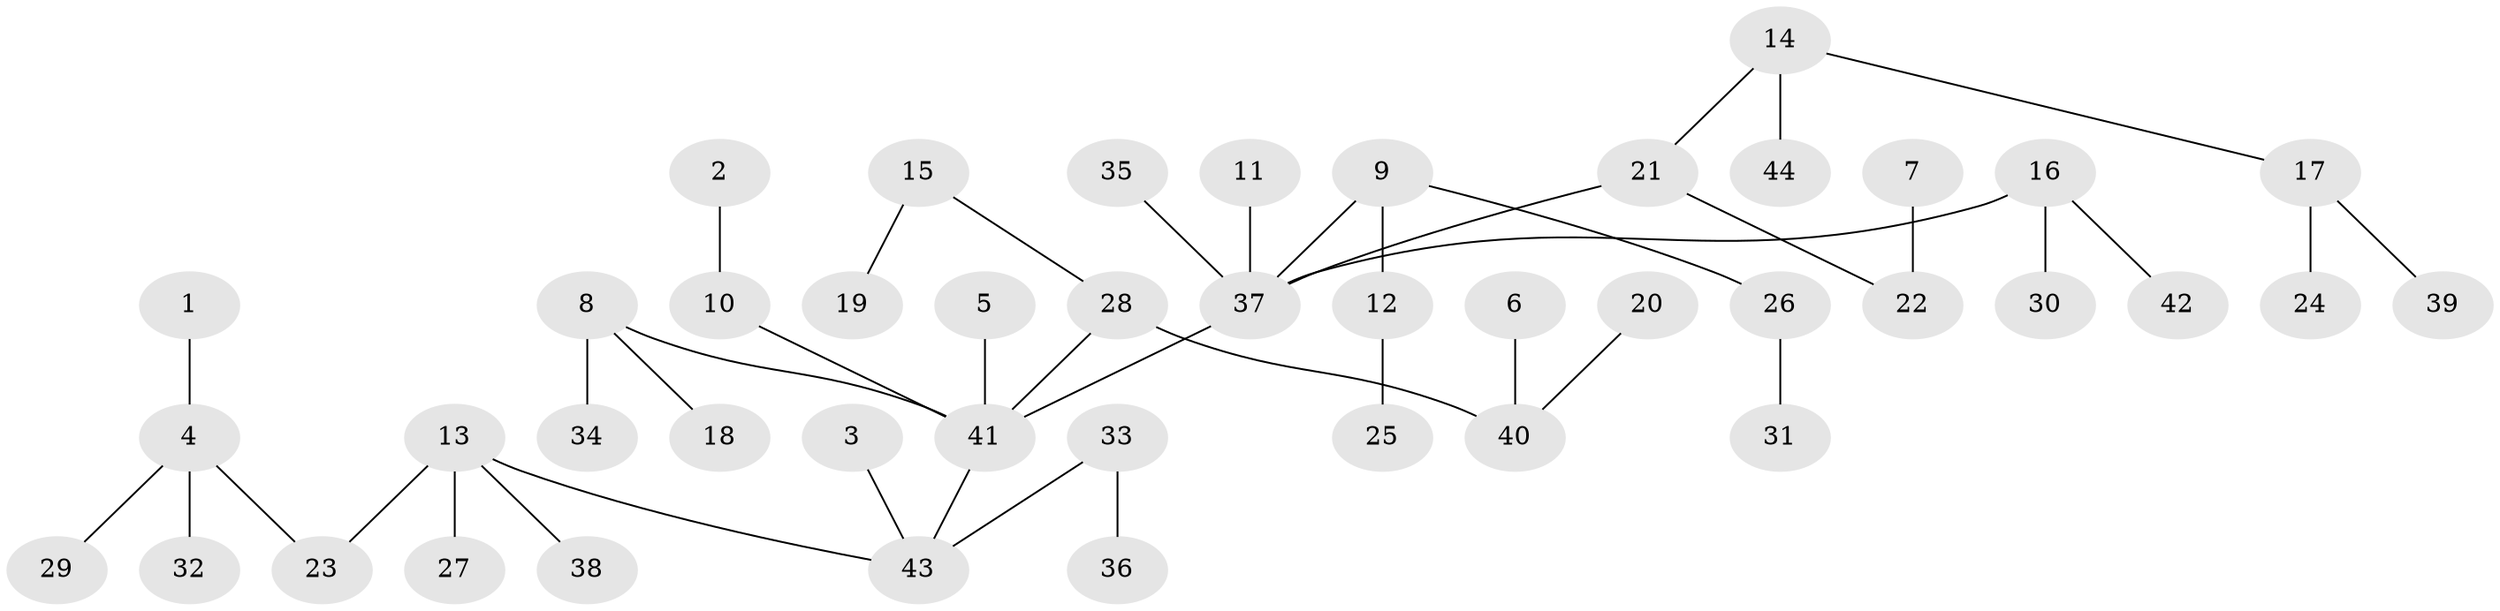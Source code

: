 // original degree distribution, {3: 0.11805555555555555, 7: 0.006944444444444444, 8: 0.006944444444444444, 6: 0.020833333333333332, 4: 0.06944444444444445, 2: 0.2916666666666667, 5: 0.013888888888888888, 1: 0.4722222222222222}
// Generated by graph-tools (version 1.1) at 2025/37/03/04/25 23:37:28]
// undirected, 44 vertices, 43 edges
graph export_dot {
  node [color=gray90,style=filled];
  1;
  2;
  3;
  4;
  5;
  6;
  7;
  8;
  9;
  10;
  11;
  12;
  13;
  14;
  15;
  16;
  17;
  18;
  19;
  20;
  21;
  22;
  23;
  24;
  25;
  26;
  27;
  28;
  29;
  30;
  31;
  32;
  33;
  34;
  35;
  36;
  37;
  38;
  39;
  40;
  41;
  42;
  43;
  44;
  1 -- 4 [weight=1.0];
  2 -- 10 [weight=1.0];
  3 -- 43 [weight=1.0];
  4 -- 23 [weight=1.0];
  4 -- 29 [weight=1.0];
  4 -- 32 [weight=1.0];
  5 -- 41 [weight=1.0];
  6 -- 40 [weight=1.0];
  7 -- 22 [weight=1.0];
  8 -- 18 [weight=1.0];
  8 -- 34 [weight=1.0];
  8 -- 41 [weight=1.0];
  9 -- 12 [weight=1.0];
  9 -- 26 [weight=1.0];
  9 -- 37 [weight=1.0];
  10 -- 41 [weight=1.0];
  11 -- 37 [weight=1.0];
  12 -- 25 [weight=1.0];
  13 -- 23 [weight=1.0];
  13 -- 27 [weight=1.0];
  13 -- 38 [weight=1.0];
  13 -- 43 [weight=1.0];
  14 -- 17 [weight=1.0];
  14 -- 21 [weight=1.0];
  14 -- 44 [weight=1.0];
  15 -- 19 [weight=1.0];
  15 -- 28 [weight=1.0];
  16 -- 30 [weight=1.0];
  16 -- 37 [weight=1.0];
  16 -- 42 [weight=1.0];
  17 -- 24 [weight=1.0];
  17 -- 39 [weight=1.0];
  20 -- 40 [weight=1.0];
  21 -- 22 [weight=1.0];
  21 -- 37 [weight=1.0];
  26 -- 31 [weight=1.0];
  28 -- 40 [weight=1.0];
  28 -- 41 [weight=1.0];
  33 -- 36 [weight=1.0];
  33 -- 43 [weight=1.0];
  35 -- 37 [weight=1.0];
  37 -- 41 [weight=1.0];
  41 -- 43 [weight=1.0];
}
